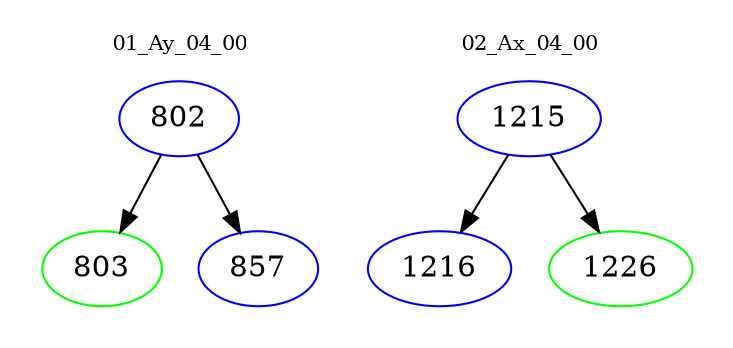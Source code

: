 digraph{
subgraph cluster_0 {
color = white
label = "01_Ay_04_00";
fontsize=10;
T0_802 [label="802", color="blue"]
T0_802 -> T0_803 [color="black"]
T0_803 [label="803", color="green"]
T0_802 -> T0_857 [color="black"]
T0_857 [label="857", color="blue"]
}
subgraph cluster_1 {
color = white
label = "02_Ax_04_00";
fontsize=10;
T1_1215 [label="1215", color="blue"]
T1_1215 -> T1_1216 [color="black"]
T1_1216 [label="1216", color="blue"]
T1_1215 -> T1_1226 [color="black"]
T1_1226 [label="1226", color="green"]
}
}

